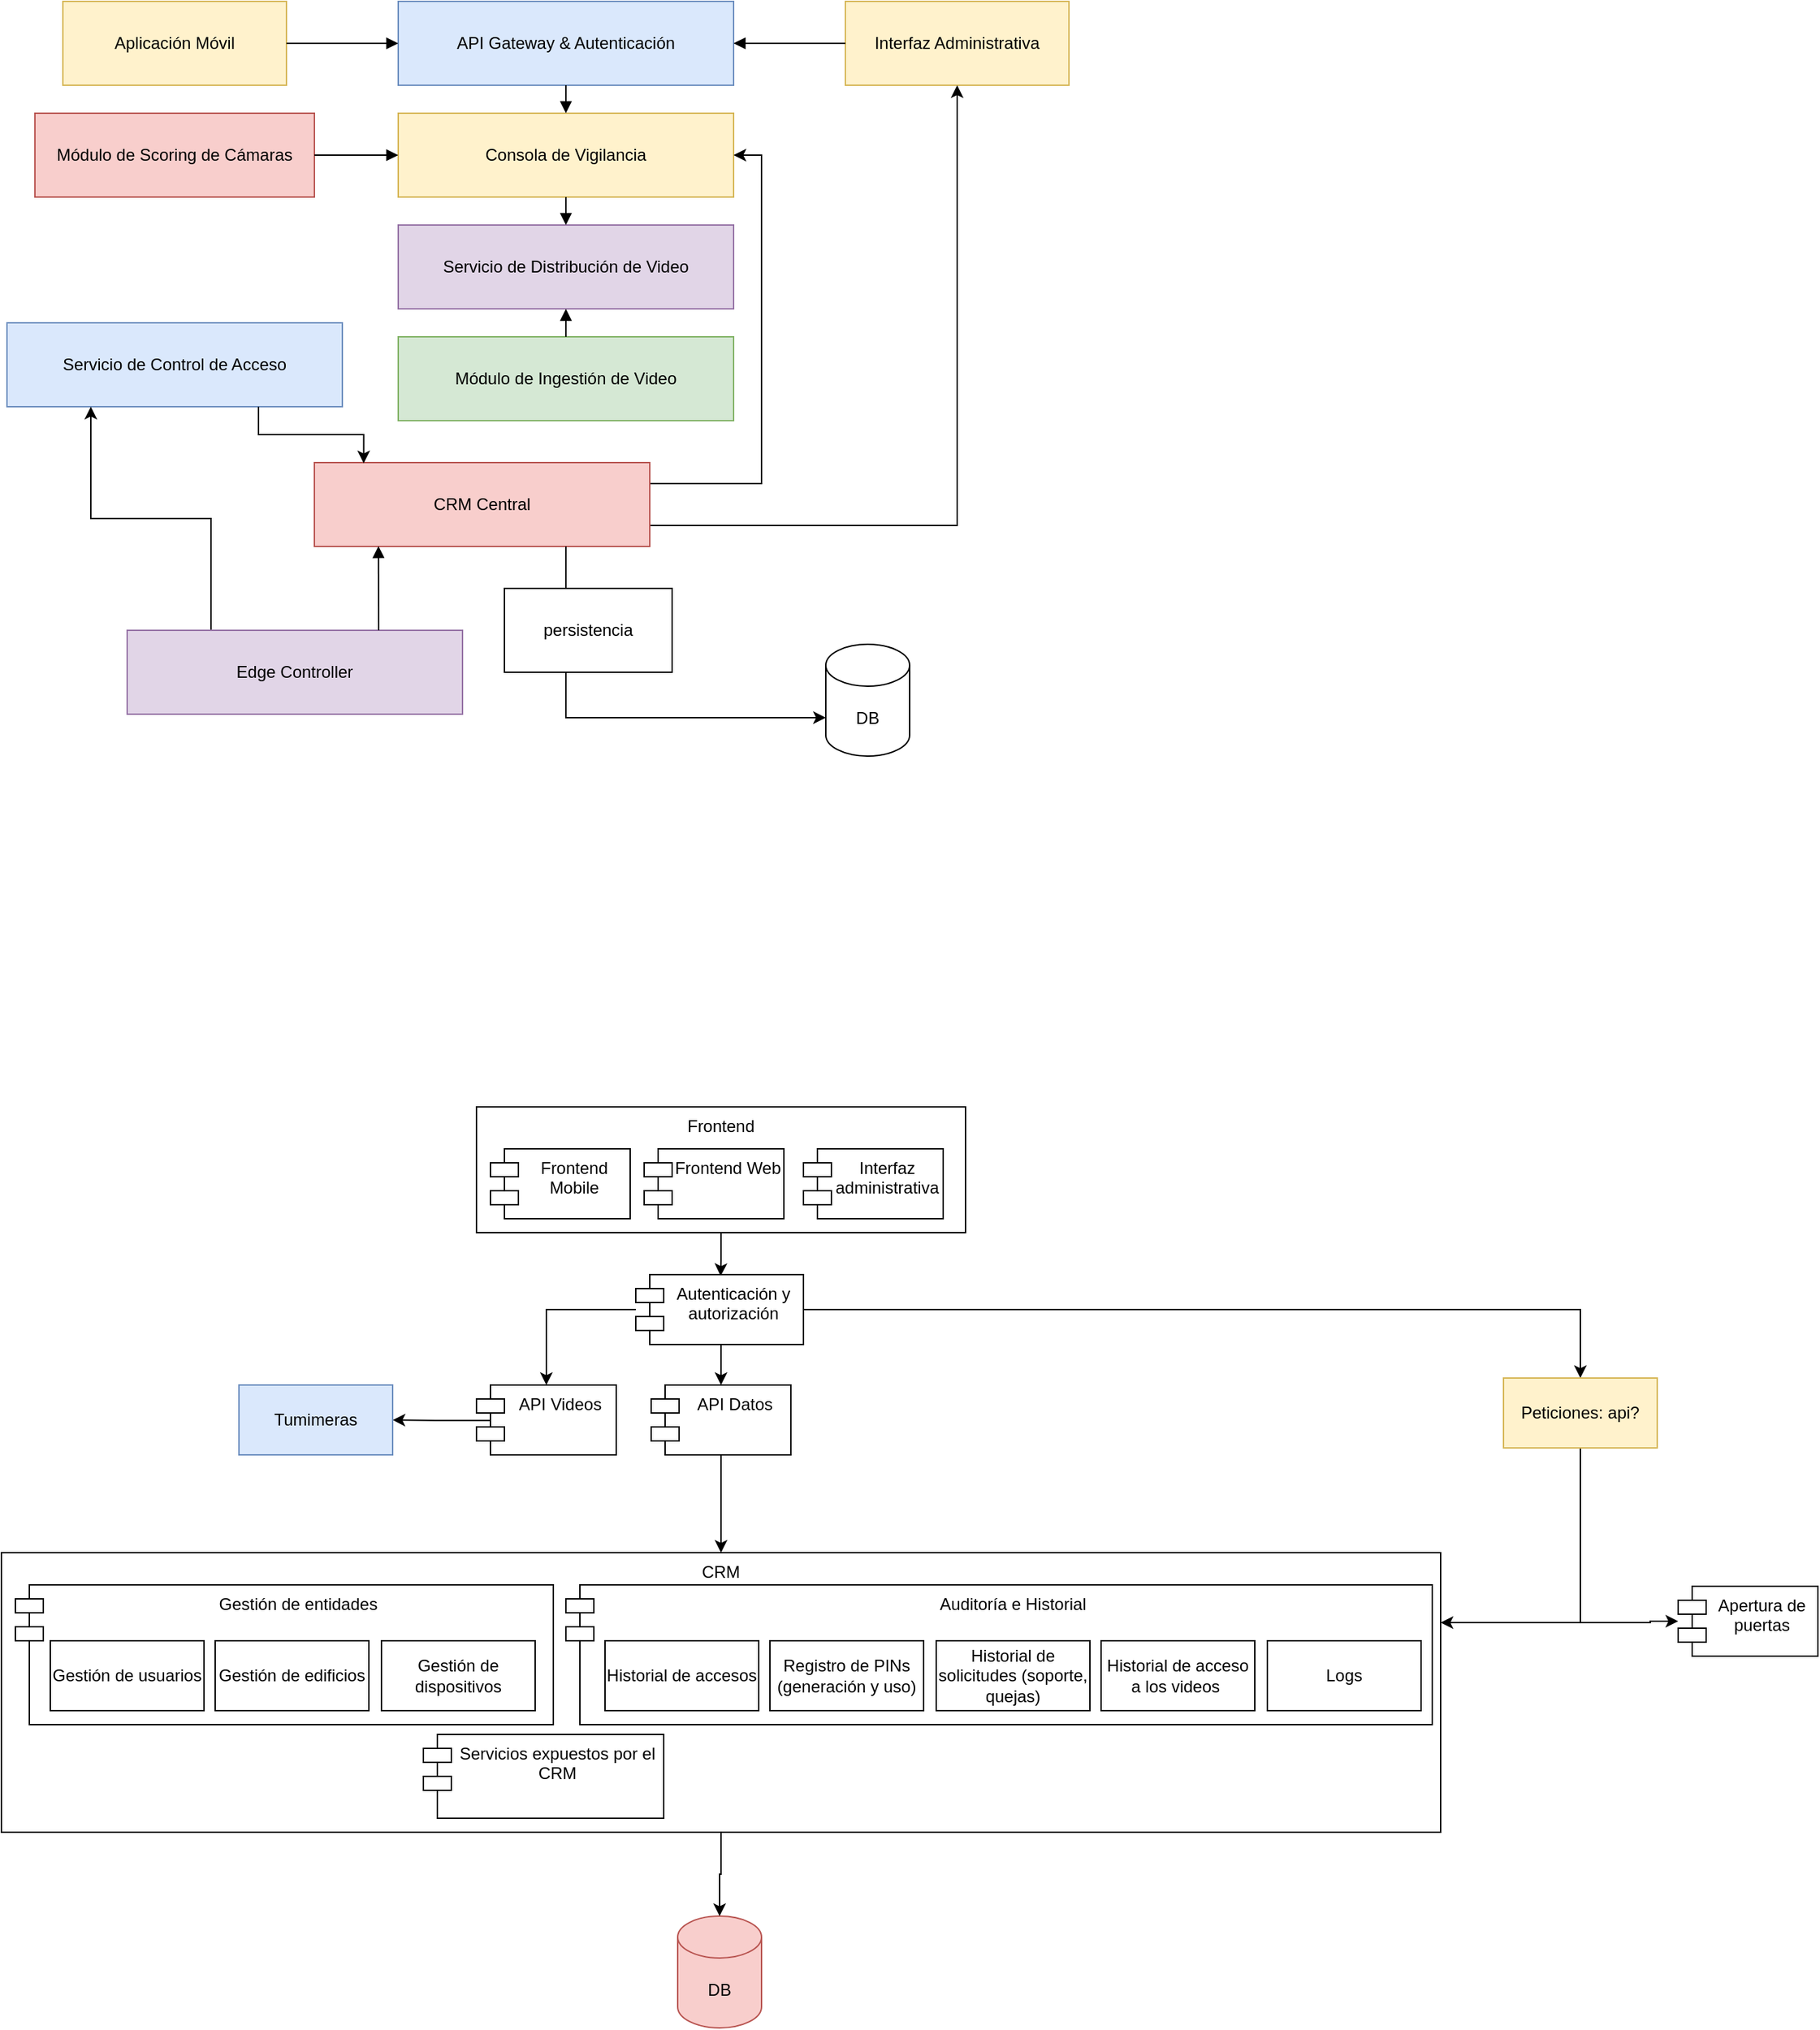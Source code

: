 <mxfile version="27.1.1">
  <diagram name="Vista de Componentes de Alto Nivel" id="XgYhL_Q5aQ_7c3n0z8jG">
    <mxGraphModel dx="1402" dy="1022" grid="1" gridSize="10" guides="1" tooltips="1" connect="1" arrows="1" fold="1" page="1" pageScale="1" pageWidth="1169" pageHeight="827" math="0" shadow="0">
      <root>
        <mxCell id="0" />
        <mxCell id="1" parent="0" />
        <mxCell id="bJ7sigGb2fM7xMqMPN_4-60" value="CRM" style="html=1;whiteSpace=wrap;align=center;verticalAlign=top;" vertex="1" parent="1">
          <mxGeometry x="20" y="1170" width="1030" height="200" as="geometry" />
        </mxCell>
        <mxCell id="bJ7sigGb2fM7xMqMPN_4-45" value="Gestión de entidades" style="shape=module;align=left;spacingLeft=20;align=center;verticalAlign=top;whiteSpace=wrap;html=1;" vertex="1" parent="1">
          <mxGeometry x="30" y="1193" width="385" height="100" as="geometry" />
        </mxCell>
        <mxCell id="bJ7sigGb2fM7xMqMPN_4-32" value="Frontend" style="rounded=0;whiteSpace=wrap;html=1;align=center;verticalAlign=top;" vertex="1" parent="1">
          <mxGeometry x="360" y="851" width="350" height="90" as="geometry" />
        </mxCell>
        <mxCell id="2" value="API Gateway &amp; Autenticación" style="shape=rectangle;whiteSpace=wrap;html=1;fillColor=#dae8fc;strokeColor=#6c8ebf" parent="1" vertex="1">
          <mxGeometry x="304" y="60" width="240" height="60" as="geometry" />
        </mxCell>
        <mxCell id="3" value="Aplicación Móvil" style="shape=rectangle;whiteSpace=wrap;html=1;fillColor=#fff2cc;strokeColor=#d6b656" parent="1" vertex="1">
          <mxGeometry x="64" y="60" width="160" height="60" as="geometry" />
        </mxCell>
        <mxCell id="4" style="endArrow=block;html=1;strokeColor=#000000" parent="1" source="3" target="2" edge="1">
          <mxGeometry relative="1" as="geometry" />
        </mxCell>
        <mxCell id="5" value="Interfaz Administrativa" style="shape=rectangle;whiteSpace=wrap;html=1;fillColor=#fff2cc;strokeColor=#d6b656" parent="1" vertex="1">
          <mxGeometry x="624" y="60" width="160" height="60" as="geometry" />
        </mxCell>
        <mxCell id="6" style="endArrow=block;html=1;strokeColor=#000000" parent="1" source="5" target="2" edge="1">
          <mxGeometry relative="1" as="geometry" />
        </mxCell>
        <mxCell id="7" value="Consola de Vigilancia" style="shape=rectangle;whiteSpace=wrap;html=1;fillColor=#fff2cc;strokeColor=#d6b656" parent="1" vertex="1">
          <mxGeometry x="304" y="140" width="240" height="60" as="geometry" />
        </mxCell>
        <mxCell id="8" style="endArrow=block;html=1;strokeColor=#000000" parent="1" source="2" target="7" edge="1">
          <mxGeometry relative="1" as="geometry" />
        </mxCell>
        <mxCell id="9" value="Servicio de Distribución de Video" style="shape=rectangle;whiteSpace=wrap;html=1;fillColor=#e1d5e7;strokeColor=#9673a6" parent="1" vertex="1">
          <mxGeometry x="304" y="220" width="240" height="60" as="geometry" />
        </mxCell>
        <mxCell id="10" style="endArrow=block;html=1;strokeColor=#000000" parent="1" source="7" target="9" edge="1">
          <mxGeometry relative="1" as="geometry" />
        </mxCell>
        <mxCell id="11" value="Módulo de Ingestión de Video" style="shape=rectangle;whiteSpace=wrap;html=1;fillColor=#d5e8d4;strokeColor=#82b366" parent="1" vertex="1">
          <mxGeometry x="304" y="300" width="240" height="60" as="geometry" />
        </mxCell>
        <mxCell id="12" style="endArrow=block;html=1;strokeColor=#000000" parent="1" source="11" target="9" edge="1">
          <mxGeometry relative="1" as="geometry" />
        </mxCell>
        <mxCell id="13" value="Módulo de Scoring de Cámaras" style="shape=rectangle;whiteSpace=wrap;html=1;fillColor=#f8cecc;strokeColor=#b85450" parent="1" vertex="1">
          <mxGeometry x="44" y="140" width="200" height="60" as="geometry" />
        </mxCell>
        <mxCell id="14" style="endArrow=block;html=1;strokeColor=#000000" parent="1" source="13" target="7" edge="1">
          <mxGeometry relative="1" as="geometry" />
        </mxCell>
        <mxCell id="15" value="Servicio de Control de Acceso" style="shape=rectangle;whiteSpace=wrap;html=1;fillColor=#dae8fc;strokeColor=#6c8ebf" parent="1" vertex="1">
          <mxGeometry x="24" y="290" width="240" height="60" as="geometry" />
        </mxCell>
        <mxCell id="ec98YSy7DlXxM9jS8AGu-22" style="edgeStyle=orthogonalEdgeStyle;rounded=0;orthogonalLoop=1;jettySize=auto;html=1;exitX=1;exitY=0.25;exitDx=0;exitDy=0;entryX=1;entryY=0.5;entryDx=0;entryDy=0;" parent="1" source="16" target="7" edge="1">
          <mxGeometry relative="1" as="geometry" />
        </mxCell>
        <mxCell id="ec98YSy7DlXxM9jS8AGu-23" style="edgeStyle=orthogonalEdgeStyle;rounded=0;orthogonalLoop=1;jettySize=auto;html=1;exitX=1;exitY=0.75;exitDx=0;exitDy=0;" parent="1" source="16" target="5" edge="1">
          <mxGeometry relative="1" as="geometry" />
        </mxCell>
        <mxCell id="16" value="CRM Central" style="shape=rectangle;whiteSpace=wrap;html=1;fillColor=#f8cecc;strokeColor=#b85450" parent="1" vertex="1">
          <mxGeometry x="244" y="390" width="240" height="60" as="geometry" />
        </mxCell>
        <mxCell id="ec98YSy7DlXxM9jS8AGu-20" style="edgeStyle=orthogonalEdgeStyle;rounded=0;orthogonalLoop=1;jettySize=auto;html=1;exitX=0.25;exitY=0;exitDx=0;exitDy=0;entryX=0.25;entryY=1;entryDx=0;entryDy=0;" parent="1" source="18" target="15" edge="1">
          <mxGeometry relative="1" as="geometry" />
        </mxCell>
        <mxCell id="18" value="Edge Controller" style="shape=rectangle;whiteSpace=wrap;html=1;fillColor=#e1d5e7;strokeColor=#9673a6" parent="1" vertex="1">
          <mxGeometry x="110" y="510" width="240" height="60" as="geometry" />
        </mxCell>
        <mxCell id="20" style="endArrow=block;html=1;strokeColor=#000000;exitX=0.75;exitY=0;exitDx=0;exitDy=0;entryX=0.191;entryY=0.995;entryDx=0;entryDy=0;entryPerimeter=0;" parent="1" source="18" target="16" edge="1">
          <mxGeometry relative="1" as="geometry">
            <mxPoint x="210" y="490" as="sourcePoint" />
          </mxGeometry>
        </mxCell>
        <mxCell id="ec98YSy7DlXxM9jS8AGu-21" style="edgeStyle=orthogonalEdgeStyle;rounded=0;orthogonalLoop=1;jettySize=auto;html=1;exitX=0.75;exitY=1;exitDx=0;exitDy=0;entryX=0.147;entryY=0.008;entryDx=0;entryDy=0;entryPerimeter=0;" parent="1" source="15" target="16" edge="1">
          <mxGeometry relative="1" as="geometry" />
        </mxCell>
        <mxCell id="bJ7sigGb2fM7xMqMPN_4-21" value="DB" style="shape=cylinder3;whiteSpace=wrap;html=1;boundedLbl=1;backgroundOutline=1;size=15;" vertex="1" parent="1">
          <mxGeometry x="610" y="520" width="60" height="80" as="geometry" />
        </mxCell>
        <mxCell id="bJ7sigGb2fM7xMqMPN_4-22" style="edgeStyle=orthogonalEdgeStyle;rounded=0;orthogonalLoop=1;jettySize=auto;html=1;exitX=0.75;exitY=1;exitDx=0;exitDy=0;entryX=0;entryY=0;entryDx=0;entryDy=52.5;entryPerimeter=0;" edge="1" parent="1" source="16" target="bJ7sigGb2fM7xMqMPN_4-21">
          <mxGeometry relative="1" as="geometry" />
        </mxCell>
        <mxCell id="bJ7sigGb2fM7xMqMPN_4-27" value="Frontend Mobile" style="shape=module;align=left;spacingLeft=20;align=center;verticalAlign=top;whiteSpace=wrap;html=1;" vertex="1" parent="1">
          <mxGeometry x="370" y="881" width="100" height="50" as="geometry" />
        </mxCell>
        <mxCell id="bJ7sigGb2fM7xMqMPN_4-29" value="Frontend Web" style="shape=module;align=left;spacingLeft=20;align=center;verticalAlign=top;whiteSpace=wrap;html=1;" vertex="1" parent="1">
          <mxGeometry x="480" y="881" width="100" height="50" as="geometry" />
        </mxCell>
        <mxCell id="bJ7sigGb2fM7xMqMPN_4-30" value="Interfaz administrativa" style="shape=module;align=left;spacingLeft=20;align=center;verticalAlign=top;whiteSpace=wrap;html=1;" vertex="1" parent="1">
          <mxGeometry x="594" y="881" width="100" height="50" as="geometry" />
        </mxCell>
        <mxCell id="bJ7sigGb2fM7xMqMPN_4-34" style="edgeStyle=orthogonalEdgeStyle;rounded=0;orthogonalLoop=1;jettySize=auto;html=1;entryX=0.456;entryY=0.033;entryDx=0;entryDy=0;entryPerimeter=0;" edge="1" parent="1" source="bJ7sigGb2fM7xMqMPN_4-32">
          <mxGeometry relative="1" as="geometry">
            <mxPoint x="534.72" y="971.99" as="targetPoint" />
          </mxGeometry>
        </mxCell>
        <mxCell id="bJ7sigGb2fM7xMqMPN_4-35" value="persistencia" style="rounded=0;whiteSpace=wrap;html=1;" vertex="1" parent="1">
          <mxGeometry x="380" y="480" width="120" height="60" as="geometry" />
        </mxCell>
        <mxCell id="bJ7sigGb2fM7xMqMPN_4-63" style="edgeStyle=orthogonalEdgeStyle;rounded=0;orthogonalLoop=1;jettySize=auto;html=1;entryX=0.5;entryY=0;entryDx=0;entryDy=0;" edge="1" parent="1" source="bJ7sigGb2fM7xMqMPN_4-36" target="bJ7sigGb2fM7xMqMPN_4-40">
          <mxGeometry relative="1" as="geometry">
            <Array as="points">
              <mxPoint x="535" y="1030" />
              <mxPoint x="535" y="1030" />
            </Array>
          </mxGeometry>
        </mxCell>
        <mxCell id="bJ7sigGb2fM7xMqMPN_4-73" style="edgeStyle=orthogonalEdgeStyle;rounded=0;orthogonalLoop=1;jettySize=auto;html=1;entryX=0.5;entryY=0;entryDx=0;entryDy=0;" edge="1" parent="1" source="bJ7sigGb2fM7xMqMPN_4-36" target="bJ7sigGb2fM7xMqMPN_4-70">
          <mxGeometry relative="1" as="geometry" />
        </mxCell>
        <mxCell id="bJ7sigGb2fM7xMqMPN_4-75" style="edgeStyle=orthogonalEdgeStyle;rounded=0;orthogonalLoop=1;jettySize=auto;html=1;exitX=1;exitY=0.5;exitDx=0;exitDy=0;" edge="1" parent="1" source="bJ7sigGb2fM7xMqMPN_4-36" target="bJ7sigGb2fM7xMqMPN_4-76">
          <mxGeometry relative="1" as="geometry">
            <mxPoint x="1150" y="1070" as="targetPoint" />
          </mxGeometry>
        </mxCell>
        <mxCell id="bJ7sigGb2fM7xMqMPN_4-36" value="Autenticación y autorización" style="shape=module;align=left;spacingLeft=20;align=center;verticalAlign=top;whiteSpace=wrap;html=1;" vertex="1" parent="1">
          <mxGeometry x="474" y="971" width="120" height="50" as="geometry" />
        </mxCell>
        <mxCell id="bJ7sigGb2fM7xMqMPN_4-65" style="edgeStyle=orthogonalEdgeStyle;rounded=0;orthogonalLoop=1;jettySize=auto;html=1;" edge="1" parent="1" source="bJ7sigGb2fM7xMqMPN_4-40" target="bJ7sigGb2fM7xMqMPN_4-60">
          <mxGeometry relative="1" as="geometry" />
        </mxCell>
        <mxCell id="bJ7sigGb2fM7xMqMPN_4-40" value="API Datos" style="shape=module;align=left;spacingLeft=20;align=center;verticalAlign=top;whiteSpace=wrap;html=1;" vertex="1" parent="1">
          <mxGeometry x="485" y="1050" width="100" height="50" as="geometry" />
        </mxCell>
        <mxCell id="bJ7sigGb2fM7xMqMPN_4-46" value="Gestión de usuarios" style="html=1;whiteSpace=wrap;" vertex="1" parent="1">
          <mxGeometry x="55" y="1233" width="110" height="50" as="geometry" />
        </mxCell>
        <mxCell id="bJ7sigGb2fM7xMqMPN_4-47" value="Gestión de edificios" style="html=1;whiteSpace=wrap;" vertex="1" parent="1">
          <mxGeometry x="173" y="1233" width="110" height="50" as="geometry" />
        </mxCell>
        <mxCell id="bJ7sigGb2fM7xMqMPN_4-48" value="Gestión de dispositivos" style="html=1;whiteSpace=wrap;" vertex="1" parent="1">
          <mxGeometry x="292" y="1233" width="110" height="50" as="geometry" />
        </mxCell>
        <mxCell id="bJ7sigGb2fM7xMqMPN_4-53" value="Auditoría e Historial" style="shape=module;align=left;spacingLeft=20;align=center;verticalAlign=top;whiteSpace=wrap;html=1;" vertex="1" parent="1">
          <mxGeometry x="424" y="1193" width="620" height="100" as="geometry" />
        </mxCell>
        <mxCell id="bJ7sigGb2fM7xMqMPN_4-54" value="Historial de accesos" style="html=1;whiteSpace=wrap;" vertex="1" parent="1">
          <mxGeometry x="452" y="1233" width="110" height="50" as="geometry" />
        </mxCell>
        <mxCell id="bJ7sigGb2fM7xMqMPN_4-55" value="Registro de PINs (generación y uso)" style="html=1;whiteSpace=wrap;" vertex="1" parent="1">
          <mxGeometry x="570" y="1233" width="110" height="50" as="geometry" />
        </mxCell>
        <mxCell id="bJ7sigGb2fM7xMqMPN_4-56" value="Historial de solicitudes (soporte, quejas)" style="html=1;whiteSpace=wrap;" vertex="1" parent="1">
          <mxGeometry x="689" y="1233" width="110" height="50" as="geometry" />
        </mxCell>
        <mxCell id="bJ7sigGb2fM7xMqMPN_4-57" value="Historial de acceso a los videos&amp;nbsp;" style="html=1;whiteSpace=wrap;" vertex="1" parent="1">
          <mxGeometry x="807" y="1233" width="110" height="50" as="geometry" />
        </mxCell>
        <mxCell id="bJ7sigGb2fM7xMqMPN_4-58" value="Logs" style="html=1;whiteSpace=wrap;" vertex="1" parent="1">
          <mxGeometry x="926" y="1233" width="110" height="50" as="geometry" />
        </mxCell>
        <mxCell id="bJ7sigGb2fM7xMqMPN_4-59" value="Servicios expuestos por el CRM" style="shape=module;align=left;spacingLeft=20;align=center;verticalAlign=top;whiteSpace=wrap;html=1;" vertex="1" parent="1">
          <mxGeometry x="322" y="1300" width="172" height="60" as="geometry" />
        </mxCell>
        <mxCell id="bJ7sigGb2fM7xMqMPN_4-66" value="DB" style="shape=cylinder3;whiteSpace=wrap;html=1;boundedLbl=1;backgroundOutline=1;size=15;fillColor=#f8cecc;strokeColor=#b85450;" vertex="1" parent="1">
          <mxGeometry x="504" y="1430" width="60" height="80" as="geometry" />
        </mxCell>
        <mxCell id="bJ7sigGb2fM7xMqMPN_4-71" style="edgeStyle=orthogonalEdgeStyle;rounded=0;orthogonalLoop=1;jettySize=auto;html=1;exitX=0.103;exitY=0.507;exitDx=0;exitDy=0;exitPerimeter=0;" edge="1" parent="1" source="bJ7sigGb2fM7xMqMPN_4-70">
          <mxGeometry relative="1" as="geometry">
            <mxPoint x="300" y="1075" as="targetPoint" />
          </mxGeometry>
        </mxCell>
        <mxCell id="bJ7sigGb2fM7xMqMPN_4-70" value="API Videos" style="shape=module;align=left;spacingLeft=20;align=center;verticalAlign=top;whiteSpace=wrap;html=1;" vertex="1" parent="1">
          <mxGeometry x="360" y="1050" width="100" height="50" as="geometry" />
        </mxCell>
        <mxCell id="bJ7sigGb2fM7xMqMPN_4-72" value="Tumimeras" style="html=1;whiteSpace=wrap;fillColor=#dae8fc;strokeColor=#6c8ebf;" vertex="1" parent="1">
          <mxGeometry x="190" y="1050" width="110" height="50" as="geometry" />
        </mxCell>
        <mxCell id="bJ7sigGb2fM7xMqMPN_4-74" style="edgeStyle=orthogonalEdgeStyle;rounded=0;orthogonalLoop=1;jettySize=auto;html=1;exitX=0.5;exitY=1;exitDx=0;exitDy=0;entryX=0.5;entryY=0;entryDx=0;entryDy=0;entryPerimeter=0;" edge="1" parent="1" source="bJ7sigGb2fM7xMqMPN_4-60" target="bJ7sigGb2fM7xMqMPN_4-66">
          <mxGeometry relative="1" as="geometry" />
        </mxCell>
        <mxCell id="bJ7sigGb2fM7xMqMPN_4-77" style="edgeStyle=orthogonalEdgeStyle;rounded=0;orthogonalLoop=1;jettySize=auto;html=1;exitX=0.5;exitY=1;exitDx=0;exitDy=0;entryX=1;entryY=0.25;entryDx=0;entryDy=0;" edge="1" parent="1" source="bJ7sigGb2fM7xMqMPN_4-76" target="bJ7sigGb2fM7xMqMPN_4-60">
          <mxGeometry relative="1" as="geometry" />
        </mxCell>
        <mxCell id="bJ7sigGb2fM7xMqMPN_4-78" style="edgeStyle=orthogonalEdgeStyle;rounded=0;orthogonalLoop=1;jettySize=auto;html=1;exitX=0.5;exitY=1;exitDx=0;exitDy=0;" edge="1" parent="1" source="bJ7sigGb2fM7xMqMPN_4-76" target="bJ7sigGb2fM7xMqMPN_4-79">
          <mxGeometry relative="1" as="geometry">
            <mxPoint x="1350" y="1230" as="targetPoint" />
            <Array as="points">
              <mxPoint x="1150" y="1220" />
              <mxPoint x="1200" y="1220" />
            </Array>
          </mxGeometry>
        </mxCell>
        <mxCell id="bJ7sigGb2fM7xMqMPN_4-76" value="Peticiones: api?" style="html=1;whiteSpace=wrap;fillColor=#fff2cc;strokeColor=#d6b656;" vertex="1" parent="1">
          <mxGeometry x="1095" y="1045" width="110" height="50" as="geometry" />
        </mxCell>
        <mxCell id="bJ7sigGb2fM7xMqMPN_4-79" value="Apertura de puertas" style="shape=module;align=left;spacingLeft=20;align=center;verticalAlign=top;whiteSpace=wrap;html=1;" vertex="1" parent="1">
          <mxGeometry x="1220" y="1194" width="100" height="50" as="geometry" />
        </mxCell>
      </root>
    </mxGraphModel>
  </diagram>
</mxfile>
